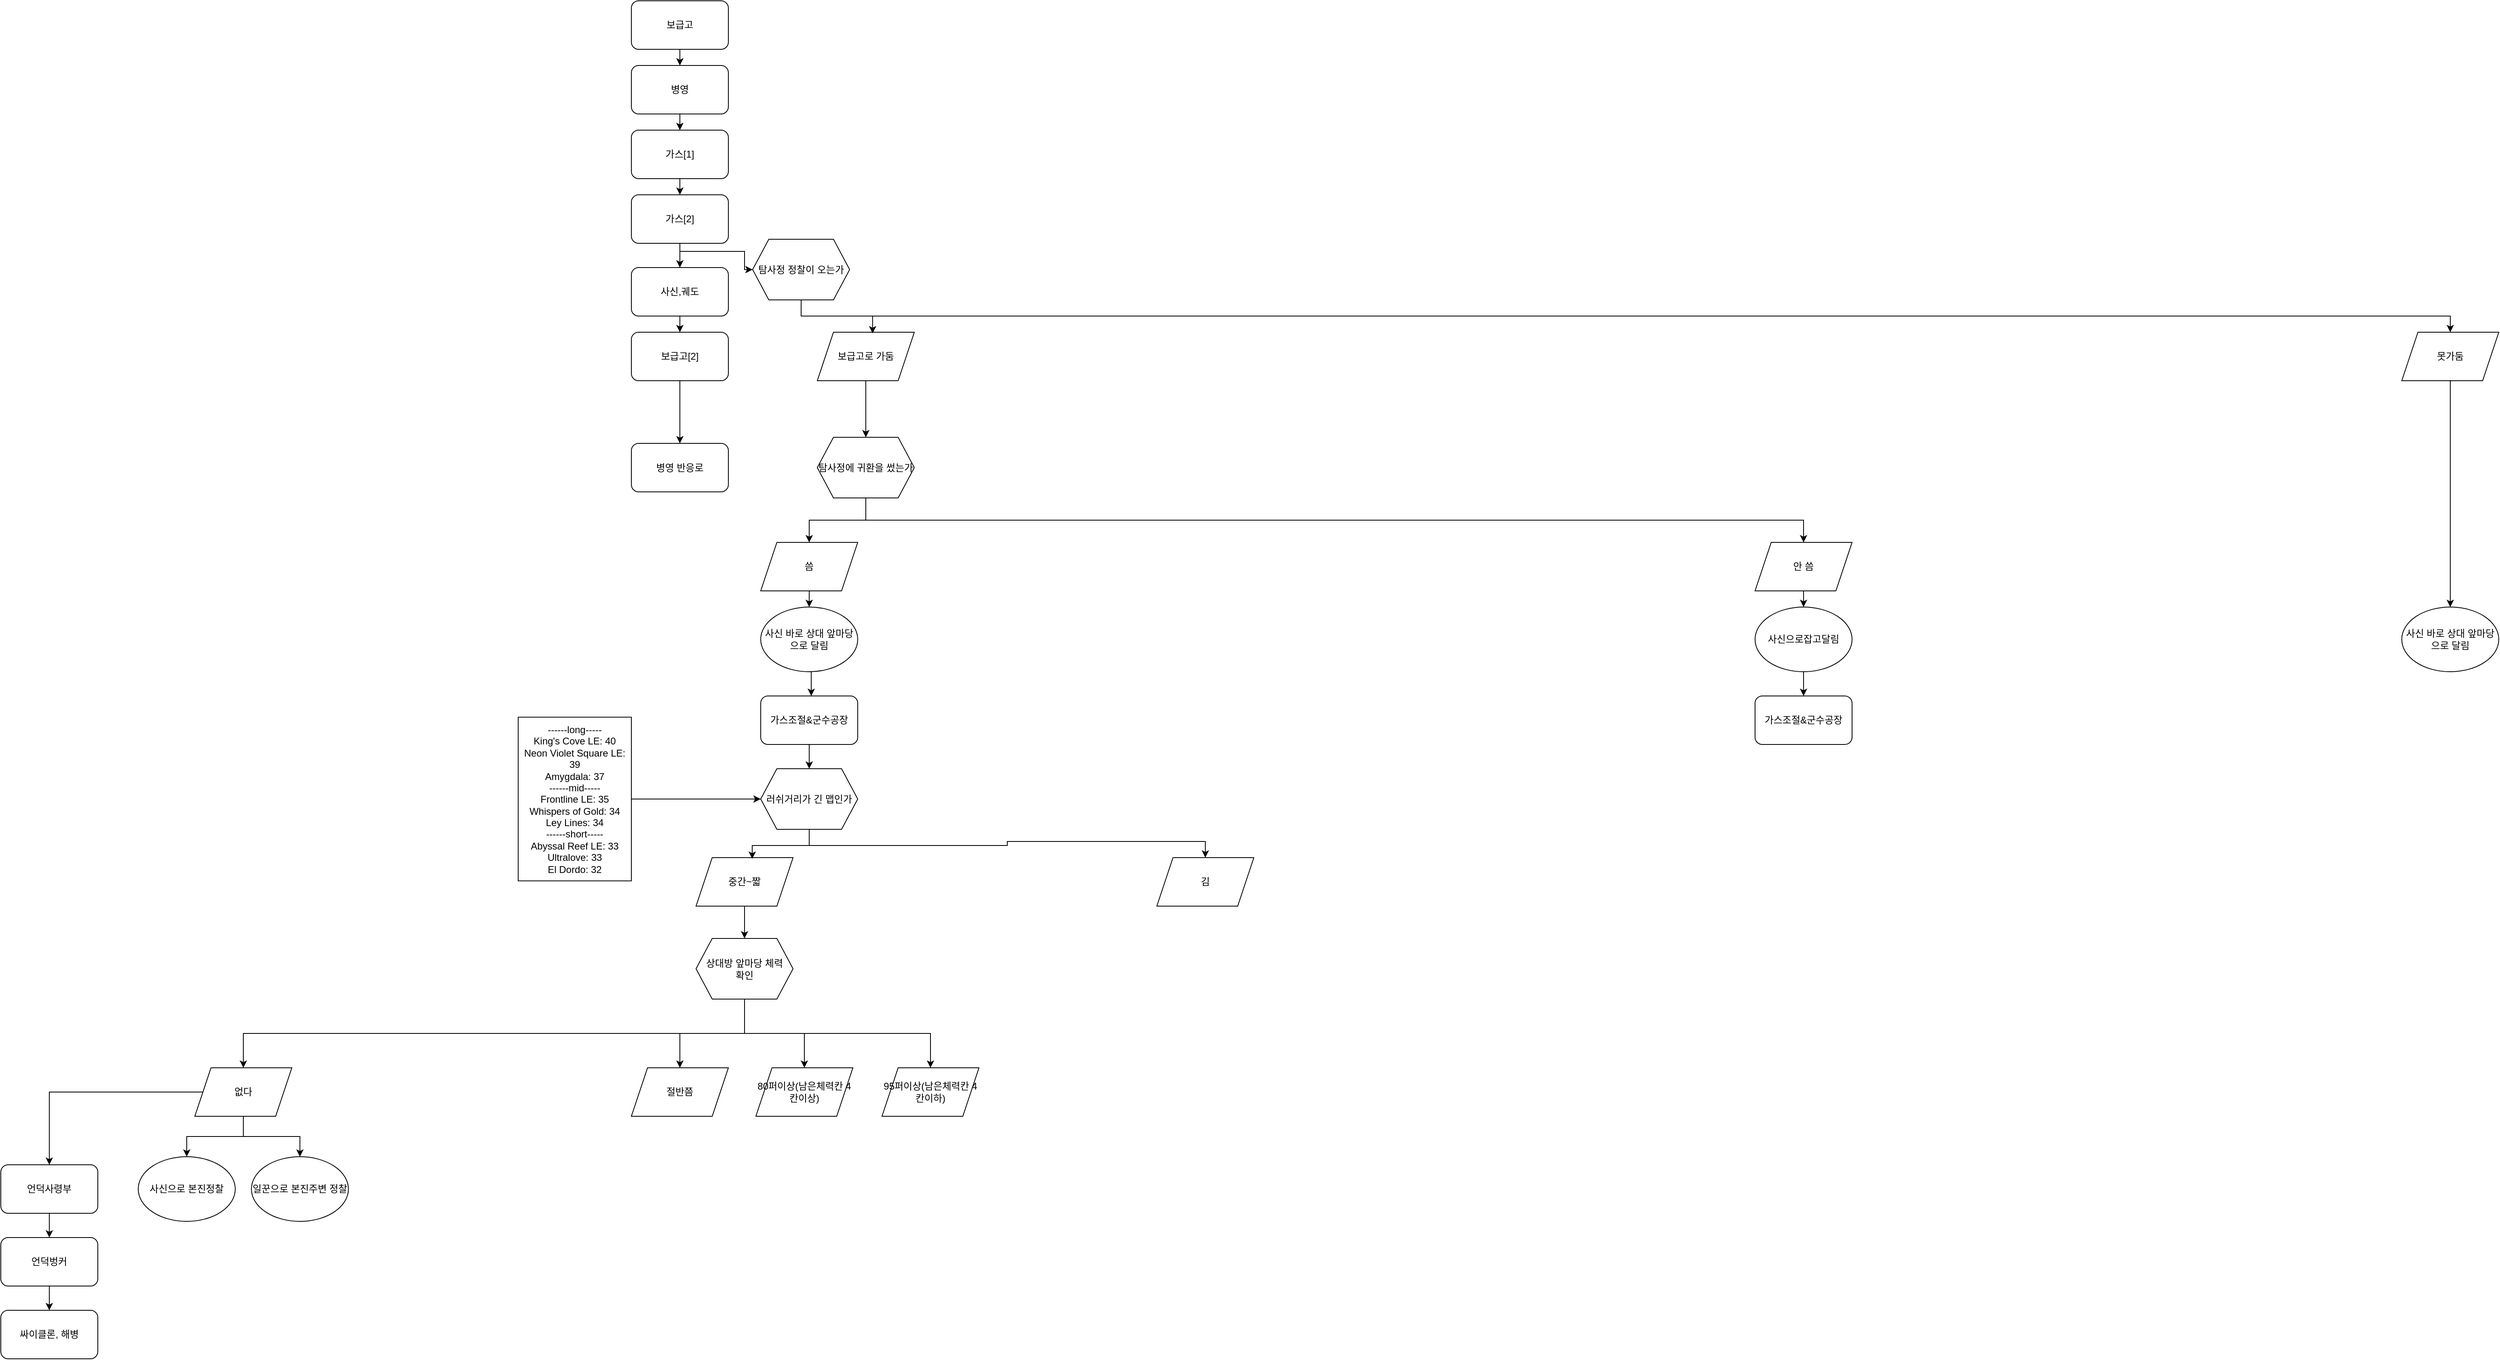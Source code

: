 <mxfile version="26.0.16">
  <diagram name="페이지-1" id="cteyWil6wfbCrvNy5hNh">
    <mxGraphModel dx="2074" dy="642" grid="1" gridSize="10" guides="1" tooltips="1" connect="1" arrows="1" fold="1" page="1" pageScale="1" pageWidth="827" pageHeight="1169" math="0" shadow="0">
      <root>
        <mxCell id="0" />
        <mxCell id="1" parent="0" />
        <mxCell id="vnAEvepF9uqeiBVWR-y5-9" style="edgeStyle=orthogonalEdgeStyle;rounded=0;orthogonalLoop=1;jettySize=auto;html=1;exitX=0.5;exitY=1;exitDx=0;exitDy=0;entryX=0.5;entryY=0;entryDx=0;entryDy=0;" edge="1" parent="1" source="vnAEvepF9uqeiBVWR-y5-1" target="vnAEvepF9uqeiBVWR-y5-2">
          <mxGeometry relative="1" as="geometry" />
        </mxCell>
        <mxCell id="vnAEvepF9uqeiBVWR-y5-1" value="보급고" style="rounded=1;whiteSpace=wrap;html=1;" vertex="1" parent="1">
          <mxGeometry x="210" y="60" width="120" height="60" as="geometry" />
        </mxCell>
        <mxCell id="vnAEvepF9uqeiBVWR-y5-10" style="edgeStyle=orthogonalEdgeStyle;rounded=0;orthogonalLoop=1;jettySize=auto;html=1;exitX=0.5;exitY=1;exitDx=0;exitDy=0;entryX=0.5;entryY=0;entryDx=0;entryDy=0;" edge="1" parent="1" source="vnAEvepF9uqeiBVWR-y5-2" target="vnAEvepF9uqeiBVWR-y5-3">
          <mxGeometry relative="1" as="geometry" />
        </mxCell>
        <mxCell id="vnAEvepF9uqeiBVWR-y5-2" value="병영" style="rounded=1;whiteSpace=wrap;html=1;" vertex="1" parent="1">
          <mxGeometry x="210" y="140" width="120" height="60" as="geometry" />
        </mxCell>
        <mxCell id="vnAEvepF9uqeiBVWR-y5-11" style="edgeStyle=orthogonalEdgeStyle;rounded=0;orthogonalLoop=1;jettySize=auto;html=1;exitX=0.5;exitY=1;exitDx=0;exitDy=0;entryX=0.5;entryY=0;entryDx=0;entryDy=0;" edge="1" parent="1" source="vnAEvepF9uqeiBVWR-y5-3" target="vnAEvepF9uqeiBVWR-y5-4">
          <mxGeometry relative="1" as="geometry" />
        </mxCell>
        <mxCell id="vnAEvepF9uqeiBVWR-y5-3" value="가스[1]" style="rounded=1;whiteSpace=wrap;html=1;" vertex="1" parent="1">
          <mxGeometry x="210" y="220" width="120" height="60" as="geometry" />
        </mxCell>
        <mxCell id="vnAEvepF9uqeiBVWR-y5-12" style="edgeStyle=orthogonalEdgeStyle;rounded=0;orthogonalLoop=1;jettySize=auto;html=1;exitX=0.5;exitY=1;exitDx=0;exitDy=0;entryX=0.5;entryY=0;entryDx=0;entryDy=0;" edge="1" parent="1" source="vnAEvepF9uqeiBVWR-y5-4" target="vnAEvepF9uqeiBVWR-y5-5">
          <mxGeometry relative="1" as="geometry" />
        </mxCell>
        <mxCell id="vnAEvepF9uqeiBVWR-y5-4" value="가스[2]" style="rounded=1;whiteSpace=wrap;html=1;" vertex="1" parent="1">
          <mxGeometry x="210" y="300" width="120" height="60" as="geometry" />
        </mxCell>
        <mxCell id="vnAEvepF9uqeiBVWR-y5-13" style="edgeStyle=orthogonalEdgeStyle;rounded=0;orthogonalLoop=1;jettySize=auto;html=1;exitX=0.5;exitY=1;exitDx=0;exitDy=0;entryX=0.5;entryY=0;entryDx=0;entryDy=0;" edge="1" parent="1" source="vnAEvepF9uqeiBVWR-y5-5" target="vnAEvepF9uqeiBVWR-y5-6">
          <mxGeometry relative="1" as="geometry" />
        </mxCell>
        <mxCell id="vnAEvepF9uqeiBVWR-y5-62" style="edgeStyle=orthogonalEdgeStyle;rounded=0;orthogonalLoop=1;jettySize=auto;html=1;exitX=0.5;exitY=0;exitDx=0;exitDy=0;entryX=0;entryY=0.5;entryDx=0;entryDy=0;" edge="1" parent="1" source="vnAEvepF9uqeiBVWR-y5-5" target="vnAEvepF9uqeiBVWR-y5-35">
          <mxGeometry relative="1" as="geometry" />
        </mxCell>
        <mxCell id="vnAEvepF9uqeiBVWR-y5-5" value="사신,궤도&lt;span style=&quot;color: rgba(0, 0, 0, 0); font-family: monospace; font-size: 0px; text-align: start; text-wrap-mode: nowrap;&quot;&gt;%3CmxGraphModel%3E%3Croot%3E%3CmxCell%20id%3D%220%22%2F%3E%3CmxCell%20id%3D%221%22%20parent%3D%220%22%2F%3E%3CmxCell%20id%3D%222%22%20value%3D%22%EA%B0%80%EC%8A%A4%22%20style%3D%22rounded%3D1%3BwhiteSpace%3Dwrap%3Bhtml%3D1%3B%22%20vertex%3D%221%22%20parent%3D%221%22%3E%3CmxGeometry%20x%3D%22210%22%20y%3D%22300%22%20width%3D%22120%22%20height%3D%2260%22%20as%3D%22geometry%22%2F%3E%3C%2FmxCell%3E%3C%2Froot%3E%3C%2FmxGraphModel%3E&lt;/span&gt;" style="rounded=1;whiteSpace=wrap;html=1;" vertex="1" parent="1">
          <mxGeometry x="210" y="390" width="120" height="60" as="geometry" />
        </mxCell>
        <mxCell id="vnAEvepF9uqeiBVWR-y5-104" style="edgeStyle=orthogonalEdgeStyle;rounded=0;orthogonalLoop=1;jettySize=auto;html=1;entryX=0.5;entryY=0;entryDx=0;entryDy=0;" edge="1" parent="1" source="vnAEvepF9uqeiBVWR-y5-6" target="vnAEvepF9uqeiBVWR-y5-103">
          <mxGeometry relative="1" as="geometry" />
        </mxCell>
        <mxCell id="vnAEvepF9uqeiBVWR-y5-6" value="보급고[2]" style="rounded=1;whiteSpace=wrap;html=1;" vertex="1" parent="1">
          <mxGeometry x="210" y="470" width="120" height="60" as="geometry" />
        </mxCell>
        <mxCell id="vnAEvepF9uqeiBVWR-y5-40" style="edgeStyle=orthogonalEdgeStyle;rounded=0;orthogonalLoop=1;jettySize=auto;html=1;exitX=0.5;exitY=1;exitDx=0;exitDy=0;entryX=0.5;entryY=0;entryDx=0;entryDy=0;" edge="1" parent="1" source="vnAEvepF9uqeiBVWR-y5-35" target="vnAEvepF9uqeiBVWR-y5-38">
          <mxGeometry relative="1" as="geometry" />
        </mxCell>
        <mxCell id="vnAEvepF9uqeiBVWR-y5-35" value="탐사정 정찰이 오는가" style="shape=hexagon;perimeter=hexagonPerimeter2;whiteSpace=wrap;html=1;fixedSize=1;" vertex="1" parent="1">
          <mxGeometry x="360" y="355" width="120" height="75" as="geometry" />
        </mxCell>
        <mxCell id="vnAEvepF9uqeiBVWR-y5-45" style="edgeStyle=orthogonalEdgeStyle;rounded=0;orthogonalLoop=1;jettySize=auto;html=1;exitX=0.5;exitY=1;exitDx=0;exitDy=0;entryX=0.5;entryY=0;entryDx=0;entryDy=0;" edge="1" parent="1" source="vnAEvepF9uqeiBVWR-y5-37" target="vnAEvepF9uqeiBVWR-y5-41">
          <mxGeometry relative="1" as="geometry" />
        </mxCell>
        <mxCell id="vnAEvepF9uqeiBVWR-y5-37" value="보급고로 가둠" style="shape=parallelogram;perimeter=parallelogramPerimeter;whiteSpace=wrap;html=1;fixedSize=1;" vertex="1" parent="1">
          <mxGeometry x="440" y="470" width="120" height="60" as="geometry" />
        </mxCell>
        <mxCell id="vnAEvepF9uqeiBVWR-y5-57" style="edgeStyle=orthogonalEdgeStyle;rounded=0;orthogonalLoop=1;jettySize=auto;html=1;exitX=0.5;exitY=1;exitDx=0;exitDy=0;entryX=0.5;entryY=0;entryDx=0;entryDy=0;" edge="1" parent="1" source="vnAEvepF9uqeiBVWR-y5-38" target="vnAEvepF9uqeiBVWR-y5-54">
          <mxGeometry relative="1" as="geometry" />
        </mxCell>
        <mxCell id="vnAEvepF9uqeiBVWR-y5-38" value="못가둠" style="shape=parallelogram;perimeter=parallelogramPerimeter;whiteSpace=wrap;html=1;fixedSize=1;" vertex="1" parent="1">
          <mxGeometry x="2400" y="470" width="120" height="60" as="geometry" />
        </mxCell>
        <mxCell id="vnAEvepF9uqeiBVWR-y5-39" style="edgeStyle=orthogonalEdgeStyle;rounded=0;orthogonalLoop=1;jettySize=auto;html=1;exitX=0.5;exitY=1;exitDx=0;exitDy=0;entryX=0.57;entryY=0.024;entryDx=0;entryDy=0;entryPerimeter=0;" edge="1" parent="1" source="vnAEvepF9uqeiBVWR-y5-35" target="vnAEvepF9uqeiBVWR-y5-37">
          <mxGeometry relative="1" as="geometry" />
        </mxCell>
        <mxCell id="vnAEvepF9uqeiBVWR-y5-46" style="edgeStyle=orthogonalEdgeStyle;rounded=0;orthogonalLoop=1;jettySize=auto;html=1;exitX=0.5;exitY=1;exitDx=0;exitDy=0;entryX=0.5;entryY=0;entryDx=0;entryDy=0;" edge="1" parent="1" source="vnAEvepF9uqeiBVWR-y5-41" target="vnAEvepF9uqeiBVWR-y5-42">
          <mxGeometry relative="1" as="geometry" />
        </mxCell>
        <mxCell id="vnAEvepF9uqeiBVWR-y5-47" style="edgeStyle=orthogonalEdgeStyle;rounded=0;orthogonalLoop=1;jettySize=auto;html=1;exitX=0.5;exitY=1;exitDx=0;exitDy=0;entryX=0.5;entryY=0;entryDx=0;entryDy=0;" edge="1" parent="1" source="vnAEvepF9uqeiBVWR-y5-41" target="vnAEvepF9uqeiBVWR-y5-43">
          <mxGeometry relative="1" as="geometry" />
        </mxCell>
        <mxCell id="vnAEvepF9uqeiBVWR-y5-41" value="탐사정에 귀환을 썼는가" style="shape=hexagon;perimeter=hexagonPerimeter2;whiteSpace=wrap;html=1;fixedSize=1;" vertex="1" parent="1">
          <mxGeometry x="440" y="600" width="120" height="75" as="geometry" />
        </mxCell>
        <mxCell id="vnAEvepF9uqeiBVWR-y5-55" style="edgeStyle=orthogonalEdgeStyle;rounded=0;orthogonalLoop=1;jettySize=auto;html=1;exitX=0.5;exitY=1;exitDx=0;exitDy=0;entryX=0.5;entryY=0;entryDx=0;entryDy=0;" edge="1" parent="1" source="vnAEvepF9uqeiBVWR-y5-42" target="vnAEvepF9uqeiBVWR-y5-53">
          <mxGeometry relative="1" as="geometry" />
        </mxCell>
        <mxCell id="vnAEvepF9uqeiBVWR-y5-42" value="씀" style="shape=parallelogram;perimeter=parallelogramPerimeter;whiteSpace=wrap;html=1;fixedSize=1;" vertex="1" parent="1">
          <mxGeometry x="370" y="730" width="120" height="60" as="geometry" />
        </mxCell>
        <mxCell id="vnAEvepF9uqeiBVWR-y5-56" style="edgeStyle=orthogonalEdgeStyle;rounded=0;orthogonalLoop=1;jettySize=auto;html=1;exitX=0.5;exitY=1;exitDx=0;exitDy=0;entryX=0.5;entryY=0;entryDx=0;entryDy=0;" edge="1" parent="1" source="vnAEvepF9uqeiBVWR-y5-43" target="vnAEvepF9uqeiBVWR-y5-52">
          <mxGeometry relative="1" as="geometry" />
        </mxCell>
        <mxCell id="vnAEvepF9uqeiBVWR-y5-43" value="안 씀" style="shape=parallelogram;perimeter=parallelogramPerimeter;whiteSpace=wrap;html=1;fixedSize=1;" vertex="1" parent="1">
          <mxGeometry x="1600" y="730" width="120" height="60" as="geometry" />
        </mxCell>
        <mxCell id="vnAEvepF9uqeiBVWR-y5-80" style="edgeStyle=orthogonalEdgeStyle;rounded=0;orthogonalLoop=1;jettySize=auto;html=1;exitX=0.5;exitY=1;exitDx=0;exitDy=0;entryX=0.5;entryY=0;entryDx=0;entryDy=0;" edge="1" parent="1" source="vnAEvepF9uqeiBVWR-y5-52" target="vnAEvepF9uqeiBVWR-y5-78">
          <mxGeometry relative="1" as="geometry" />
        </mxCell>
        <mxCell id="vnAEvepF9uqeiBVWR-y5-52" value="사신으로잡고달림" style="ellipse;whiteSpace=wrap;html=1;" vertex="1" parent="1">
          <mxGeometry x="1600" y="810" width="120" height="80" as="geometry" />
        </mxCell>
        <mxCell id="vnAEvepF9uqeiBVWR-y5-65" style="edgeStyle=orthogonalEdgeStyle;rounded=0;orthogonalLoop=1;jettySize=auto;html=1;exitX=0.5;exitY=1;exitDx=0;exitDy=0;entryX=0.5;entryY=0;entryDx=0;entryDy=0;" edge="1" parent="1" source="vnAEvepF9uqeiBVWR-y5-53">
          <mxGeometry relative="1" as="geometry">
            <mxPoint x="432.5" y="920" as="targetPoint" />
          </mxGeometry>
        </mxCell>
        <mxCell id="vnAEvepF9uqeiBVWR-y5-53" value="사신 바로 상대 앞마당으로 달림" style="ellipse;whiteSpace=wrap;html=1;" vertex="1" parent="1">
          <mxGeometry x="370" y="810" width="120" height="80" as="geometry" />
        </mxCell>
        <mxCell id="vnAEvepF9uqeiBVWR-y5-54" value="사신 바로 상대 앞마당으로 달림" style="ellipse;whiteSpace=wrap;html=1;" vertex="1" parent="1">
          <mxGeometry x="2400" y="810" width="120" height="80" as="geometry" />
        </mxCell>
        <mxCell id="vnAEvepF9uqeiBVWR-y5-91" style="edgeStyle=orthogonalEdgeStyle;rounded=0;orthogonalLoop=1;jettySize=auto;html=1;exitX=1;exitY=0.5;exitDx=0;exitDy=0;entryX=0;entryY=0.5;entryDx=0;entryDy=0;" edge="1" parent="1" source="vnAEvepF9uqeiBVWR-y5-92" target="vnAEvepF9uqeiBVWR-y5-69">
          <mxGeometry relative="1" as="geometry">
            <mxPoint x="230" y="1047.5" as="sourcePoint" />
          </mxGeometry>
        </mxCell>
        <mxCell id="vnAEvepF9uqeiBVWR-y5-74" style="edgeStyle=orthogonalEdgeStyle;rounded=0;orthogonalLoop=1;jettySize=auto;html=1;exitX=0.5;exitY=1;exitDx=0;exitDy=0;entryX=0.5;entryY=0;entryDx=0;entryDy=0;" edge="1" parent="1" source="vnAEvepF9uqeiBVWR-y5-69" target="vnAEvepF9uqeiBVWR-y5-71">
          <mxGeometry relative="1" as="geometry" />
        </mxCell>
        <mxCell id="vnAEvepF9uqeiBVWR-y5-69" value="러쉬거리가 긴 맵인가" style="shape=hexagon;perimeter=hexagonPerimeter2;whiteSpace=wrap;html=1;fixedSize=1;" vertex="1" parent="1">
          <mxGeometry x="370" y="1010" width="120" height="75" as="geometry" />
        </mxCell>
        <mxCell id="vnAEvepF9uqeiBVWR-y5-81" style="edgeStyle=orthogonalEdgeStyle;rounded=0;orthogonalLoop=1;jettySize=auto;html=1;exitX=0.5;exitY=1;exitDx=0;exitDy=0;entryX=0.5;entryY=0;entryDx=0;entryDy=0;" edge="1" parent="1" source="vnAEvepF9uqeiBVWR-y5-70" target="vnAEvepF9uqeiBVWR-y5-82">
          <mxGeometry relative="1" as="geometry">
            <mxPoint x="350" y="1220" as="targetPoint" />
          </mxGeometry>
        </mxCell>
        <mxCell id="vnAEvepF9uqeiBVWR-y5-70" value="중간~짧" style="shape=parallelogram;perimeter=parallelogramPerimeter;whiteSpace=wrap;html=1;fixedSize=1;" vertex="1" parent="1">
          <mxGeometry x="290" y="1120" width="120" height="60" as="geometry" />
        </mxCell>
        <mxCell id="vnAEvepF9uqeiBVWR-y5-71" value="김" style="shape=parallelogram;perimeter=parallelogramPerimeter;whiteSpace=wrap;html=1;fixedSize=1;" vertex="1" parent="1">
          <mxGeometry x="860" y="1120" width="120" height="60" as="geometry" />
        </mxCell>
        <mxCell id="vnAEvepF9uqeiBVWR-y5-72" style="edgeStyle=orthogonalEdgeStyle;rounded=0;orthogonalLoop=1;jettySize=auto;html=1;exitX=0.5;exitY=1;exitDx=0;exitDy=0;entryX=0.579;entryY=0.024;entryDx=0;entryDy=0;entryPerimeter=0;" edge="1" parent="1" source="vnAEvepF9uqeiBVWR-y5-69" target="vnAEvepF9uqeiBVWR-y5-70">
          <mxGeometry relative="1" as="geometry" />
        </mxCell>
        <mxCell id="vnAEvepF9uqeiBVWR-y5-79" style="edgeStyle=orthogonalEdgeStyle;rounded=0;orthogonalLoop=1;jettySize=auto;html=1;exitX=0.5;exitY=1;exitDx=0;exitDy=0;entryX=0.5;entryY=0;entryDx=0;entryDy=0;" edge="1" parent="1" source="vnAEvepF9uqeiBVWR-y5-77" target="vnAEvepF9uqeiBVWR-y5-69">
          <mxGeometry relative="1" as="geometry" />
        </mxCell>
        <mxCell id="vnAEvepF9uqeiBVWR-y5-77" value="가스조절&amp;amp;군수공장" style="rounded=1;whiteSpace=wrap;html=1;" vertex="1" parent="1">
          <mxGeometry x="370" y="920" width="120" height="60" as="geometry" />
        </mxCell>
        <mxCell id="vnAEvepF9uqeiBVWR-y5-78" value="가스조절&amp;amp;군수공장" style="rounded=1;whiteSpace=wrap;html=1;" vertex="1" parent="1">
          <mxGeometry x="1600" y="920" width="120" height="60" as="geometry" />
        </mxCell>
        <mxCell id="vnAEvepF9uqeiBVWR-y5-87" style="edgeStyle=orthogonalEdgeStyle;rounded=0;orthogonalLoop=1;jettySize=auto;html=1;exitX=0.5;exitY=1;exitDx=0;exitDy=0;entryX=0.5;entryY=0;entryDx=0;entryDy=0;" edge="1" parent="1" source="vnAEvepF9uqeiBVWR-y5-82" target="vnAEvepF9uqeiBVWR-y5-83">
          <mxGeometry relative="1" as="geometry" />
        </mxCell>
        <mxCell id="vnAEvepF9uqeiBVWR-y5-88" style="edgeStyle=orthogonalEdgeStyle;rounded=0;orthogonalLoop=1;jettySize=auto;html=1;exitX=0.5;exitY=1;exitDx=0;exitDy=0;entryX=0.5;entryY=0;entryDx=0;entryDy=0;" edge="1" parent="1" source="vnAEvepF9uqeiBVWR-y5-82" target="vnAEvepF9uqeiBVWR-y5-85">
          <mxGeometry relative="1" as="geometry" />
        </mxCell>
        <mxCell id="vnAEvepF9uqeiBVWR-y5-89" style="edgeStyle=orthogonalEdgeStyle;rounded=0;orthogonalLoop=1;jettySize=auto;html=1;exitX=0.5;exitY=1;exitDx=0;exitDy=0;entryX=0.5;entryY=0;entryDx=0;entryDy=0;" edge="1" parent="1" source="vnAEvepF9uqeiBVWR-y5-82" target="vnAEvepF9uqeiBVWR-y5-84">
          <mxGeometry relative="1" as="geometry" />
        </mxCell>
        <mxCell id="vnAEvepF9uqeiBVWR-y5-90" style="edgeStyle=orthogonalEdgeStyle;rounded=0;orthogonalLoop=1;jettySize=auto;html=1;exitX=0.5;exitY=1;exitDx=0;exitDy=0;entryX=0.5;entryY=0;entryDx=0;entryDy=0;" edge="1" parent="1" source="vnAEvepF9uqeiBVWR-y5-82" target="vnAEvepF9uqeiBVWR-y5-86">
          <mxGeometry relative="1" as="geometry" />
        </mxCell>
        <mxCell id="vnAEvepF9uqeiBVWR-y5-82" value="상대방 앞마당 체력&lt;div&gt;확인&lt;/div&gt;" style="shape=hexagon;perimeter=hexagonPerimeter2;whiteSpace=wrap;html=1;fixedSize=1;" vertex="1" parent="1">
          <mxGeometry x="290" y="1220" width="120" height="75" as="geometry" />
        </mxCell>
        <mxCell id="vnAEvepF9uqeiBVWR-y5-100" style="edgeStyle=orthogonalEdgeStyle;rounded=0;orthogonalLoop=1;jettySize=auto;html=1;entryX=0.5;entryY=0;entryDx=0;entryDy=0;" edge="1" parent="1" source="vnAEvepF9uqeiBVWR-y5-83" target="vnAEvepF9uqeiBVWR-y5-95">
          <mxGeometry relative="1" as="geometry" />
        </mxCell>
        <mxCell id="vnAEvepF9uqeiBVWR-y5-106" style="edgeStyle=orthogonalEdgeStyle;rounded=0;orthogonalLoop=1;jettySize=auto;html=1;entryX=0.5;entryY=0;entryDx=0;entryDy=0;" edge="1" parent="1" source="vnAEvepF9uqeiBVWR-y5-83" target="vnAEvepF9uqeiBVWR-y5-105">
          <mxGeometry relative="1" as="geometry" />
        </mxCell>
        <mxCell id="vnAEvepF9uqeiBVWR-y5-109" style="edgeStyle=orthogonalEdgeStyle;rounded=0;orthogonalLoop=1;jettySize=auto;html=1;exitX=0.5;exitY=1;exitDx=0;exitDy=0;" edge="1" parent="1" source="vnAEvepF9uqeiBVWR-y5-83" target="vnAEvepF9uqeiBVWR-y5-108">
          <mxGeometry relative="1" as="geometry" />
        </mxCell>
        <mxCell id="vnAEvepF9uqeiBVWR-y5-83" value="없다" style="shape=parallelogram;perimeter=parallelogramPerimeter;whiteSpace=wrap;html=1;fixedSize=1;" vertex="1" parent="1">
          <mxGeometry x="-330" y="1380" width="120" height="60" as="geometry" />
        </mxCell>
        <mxCell id="vnAEvepF9uqeiBVWR-y5-84" value="80퍼이상(남은체력칸 4칸이상)" style="shape=parallelogram;perimeter=parallelogramPerimeter;whiteSpace=wrap;html=1;fixedSize=1;" vertex="1" parent="1">
          <mxGeometry x="364" y="1380" width="120" height="60" as="geometry" />
        </mxCell>
        <mxCell id="vnAEvepF9uqeiBVWR-y5-85" value="절반쯤" style="shape=parallelogram;perimeter=parallelogramPerimeter;whiteSpace=wrap;html=1;fixedSize=1;" vertex="1" parent="1">
          <mxGeometry x="210" y="1380" width="120" height="60" as="geometry" />
        </mxCell>
        <mxCell id="vnAEvepF9uqeiBVWR-y5-86" value="95퍼이상(남은체력칸 4칸이하)" style="shape=parallelogram;perimeter=parallelogramPerimeter;whiteSpace=wrap;html=1;fixedSize=1;" vertex="1" parent="1">
          <mxGeometry x="520" y="1380" width="120" height="60" as="geometry" />
        </mxCell>
        <mxCell id="vnAEvepF9uqeiBVWR-y5-92" value="&lt;span style=&quot;text-align: left;&quot;&gt;------long-----&lt;/span&gt;&lt;br style=&quot;padding: 0px; margin: 0px; text-align: left;&quot;&gt;&lt;span style=&quot;text-align: left;&quot;&gt;King&#39;s Cove LE: 40&lt;/span&gt;&lt;br style=&quot;padding: 0px; margin: 0px; text-align: left;&quot;&gt;&lt;span style=&quot;text-align: left;&quot;&gt;Neon Violet Square LE: 39&lt;/span&gt;&lt;br style=&quot;padding: 0px; margin: 0px; text-align: left;&quot;&gt;&lt;span style=&quot;text-align: left;&quot;&gt;Amygdala: 37&lt;/span&gt;&lt;br style=&quot;padding: 0px; margin: 0px; text-align: left;&quot;&gt;&lt;span style=&quot;text-align: left;&quot;&gt;------mid-----&lt;/span&gt;&lt;br style=&quot;padding: 0px; margin: 0px; text-align: left;&quot;&gt;&lt;span style=&quot;text-align: left;&quot;&gt;Frontline LE: 35&lt;/span&gt;&lt;br style=&quot;padding: 0px; margin: 0px; text-align: left;&quot;&gt;&lt;span style=&quot;text-align: left;&quot;&gt;Whispers of Gold: 34&lt;/span&gt;&lt;br style=&quot;padding: 0px; margin: 0px; text-align: left;&quot;&gt;&lt;span style=&quot;text-align: left;&quot;&gt;Ley Lines: 34&lt;/span&gt;&lt;br style=&quot;padding: 0px; margin: 0px; text-align: left;&quot;&gt;&lt;span style=&quot;text-align: left;&quot;&gt;------short-----&lt;/span&gt;&lt;br style=&quot;padding: 0px; margin: 0px; text-align: left;&quot;&gt;&lt;span style=&quot;text-align: left;&quot;&gt;Abyssal Reef LE: 33&lt;/span&gt;&lt;br style=&quot;padding: 0px; margin: 0px; text-align: left;&quot;&gt;&lt;span style=&quot;text-align: left;&quot;&gt;Ultralove: 33&lt;/span&gt;&lt;br style=&quot;padding: 0px; margin: 0px; text-align: left;&quot;&gt;&lt;span style=&quot;text-align: left;&quot;&gt;El Dordo: 32&lt;/span&gt;" style="rounded=0;whiteSpace=wrap;html=1;fillColor=none;" vertex="1" parent="1">
          <mxGeometry x="70" y="946.25" width="140" height="202.5" as="geometry" />
        </mxCell>
        <mxCell id="vnAEvepF9uqeiBVWR-y5-102" style="edgeStyle=orthogonalEdgeStyle;rounded=0;orthogonalLoop=1;jettySize=auto;html=1;exitX=0.5;exitY=1;exitDx=0;exitDy=0;entryX=0.5;entryY=0;entryDx=0;entryDy=0;" edge="1" parent="1" source="vnAEvepF9uqeiBVWR-y5-95" target="vnAEvepF9uqeiBVWR-y5-96">
          <mxGeometry relative="1" as="geometry" />
        </mxCell>
        <mxCell id="vnAEvepF9uqeiBVWR-y5-95" value="언덕사령부" style="rounded=1;whiteSpace=wrap;html=1;" vertex="1" parent="1">
          <mxGeometry x="-570" y="1500" width="120" height="60" as="geometry" />
        </mxCell>
        <mxCell id="vnAEvepF9uqeiBVWR-y5-111" style="edgeStyle=orthogonalEdgeStyle;rounded=0;orthogonalLoop=1;jettySize=auto;html=1;exitX=0.5;exitY=1;exitDx=0;exitDy=0;entryX=0.5;entryY=0;entryDx=0;entryDy=0;" edge="1" parent="1" source="vnAEvepF9uqeiBVWR-y5-96" target="vnAEvepF9uqeiBVWR-y5-110">
          <mxGeometry relative="1" as="geometry" />
        </mxCell>
        <mxCell id="vnAEvepF9uqeiBVWR-y5-96" value="언덕벙커" style="rounded=1;whiteSpace=wrap;html=1;" vertex="1" parent="1">
          <mxGeometry x="-570" y="1590" width="120" height="60" as="geometry" />
        </mxCell>
        <mxCell id="vnAEvepF9uqeiBVWR-y5-103" value="병영 반응로" style="rounded=1;whiteSpace=wrap;html=1;" vertex="1" parent="1">
          <mxGeometry x="210" y="607.5" width="120" height="60" as="geometry" />
        </mxCell>
        <mxCell id="vnAEvepF9uqeiBVWR-y5-105" value="사신으로 본진정찰" style="ellipse;whiteSpace=wrap;html=1;" vertex="1" parent="1">
          <mxGeometry x="-400" y="1490" width="120" height="80" as="geometry" />
        </mxCell>
        <mxCell id="vnAEvepF9uqeiBVWR-y5-108" value="일꾼으로 본진주변 정찰" style="ellipse;whiteSpace=wrap;html=1;" vertex="1" parent="1">
          <mxGeometry x="-260" y="1490" width="120" height="80" as="geometry" />
        </mxCell>
        <mxCell id="vnAEvepF9uqeiBVWR-y5-110" value="싸이클론, 해병" style="rounded=1;whiteSpace=wrap;html=1;" vertex="1" parent="1">
          <mxGeometry x="-570" y="1680" width="120" height="60" as="geometry" />
        </mxCell>
      </root>
    </mxGraphModel>
  </diagram>
</mxfile>
